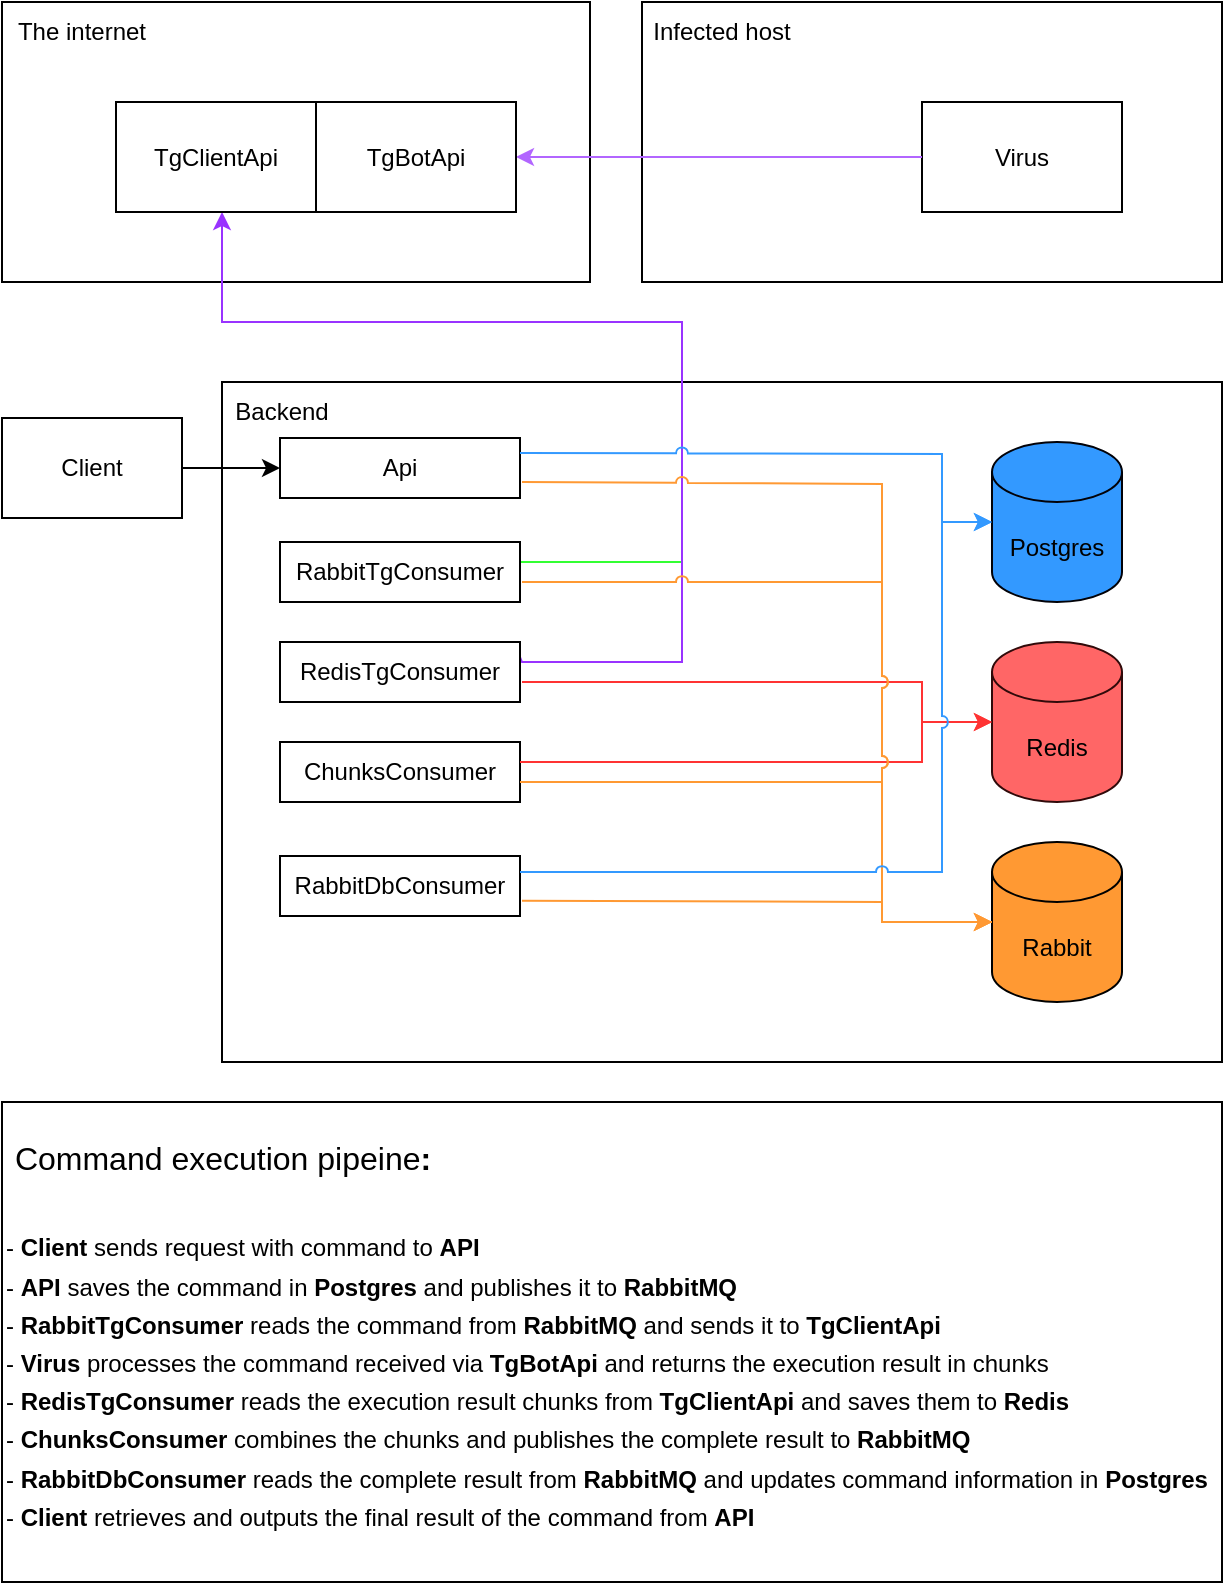 <mxfile version="24.7.8">
  <diagram name="Страница — 1" id="8RHW3M6nzMlMI29g0lGX">
    <mxGraphModel dx="1425" dy="765" grid="1" gridSize="10" guides="1" tooltips="1" connect="1" arrows="1" fold="1" page="1" pageScale="1" pageWidth="827" pageHeight="1169" math="0" shadow="0">
      <root>
        <mxCell id="0" />
        <mxCell id="1" parent="0" />
        <mxCell id="p4qJSec3pu2d2igqrVUd-16" value="" style="rounded=0;whiteSpace=wrap;html=1;" vertex="1" parent="1">
          <mxGeometry x="120" y="650" width="610" height="240" as="geometry" />
        </mxCell>
        <mxCell id="1f-XYBTSKVgZjsaehHIl-2" value="" style="rounded=0;whiteSpace=wrap;html=1;" parent="1" vertex="1">
          <mxGeometry x="120" y="100" width="294" height="140" as="geometry" />
        </mxCell>
        <mxCell id="1f-XYBTSKVgZjsaehHIl-3" value="The internet" style="text;html=1;align=center;verticalAlign=middle;whiteSpace=wrap;rounded=0;" parent="1" vertex="1">
          <mxGeometry x="120" y="100" width="80" height="30" as="geometry" />
        </mxCell>
        <mxCell id="1f-XYBTSKVgZjsaehHIl-4" value="" style="rounded=0;whiteSpace=wrap;html=1;movable=1;resizable=1;rotatable=1;deletable=1;editable=1;locked=0;connectable=1;" parent="1" vertex="1">
          <mxGeometry x="230" y="290" width="500" height="340" as="geometry" />
        </mxCell>
        <mxCell id="1f-XYBTSKVgZjsaehHIl-5" value="Backend" style="text;html=1;align=center;verticalAlign=middle;whiteSpace=wrap;rounded=0;" parent="1" vertex="1">
          <mxGeometry x="230" y="290" width="60" height="30" as="geometry" />
        </mxCell>
        <mxCell id="p4qJSec3pu2d2igqrVUd-15" style="edgeStyle=orthogonalEdgeStyle;rounded=0;orthogonalLoop=1;jettySize=auto;html=1;" edge="1" parent="1" source="1f-XYBTSKVgZjsaehHIl-6" target="1f-XYBTSKVgZjsaehHIl-14">
          <mxGeometry relative="1" as="geometry" />
        </mxCell>
        <mxCell id="1f-XYBTSKVgZjsaehHIl-6" value="Client" style="rounded=0;whiteSpace=wrap;html=1;" parent="1" vertex="1">
          <mxGeometry x="120" y="308" width="90" height="50" as="geometry" />
        </mxCell>
        <mxCell id="1f-XYBTSKVgZjsaehHIl-11" value="Postgres" style="shape=cylinder3;whiteSpace=wrap;html=1;boundedLbl=1;backgroundOutline=1;size=15;strokeColor=#020208;fillColor=#3399FF;" parent="1" vertex="1">
          <mxGeometry x="615" y="320" width="65" height="80" as="geometry" />
        </mxCell>
        <mxCell id="1f-XYBTSKVgZjsaehHIl-14" value="Api" style="rounded=0;whiteSpace=wrap;html=1;" parent="1" vertex="1">
          <mxGeometry x="259" y="318" width="120" height="30" as="geometry" />
        </mxCell>
        <mxCell id="p4qJSec3pu2d2igqrVUd-11" style="edgeStyle=orthogonalEdgeStyle;rounded=0;orthogonalLoop=1;jettySize=auto;html=1;endArrow=none;endFill=0;jumpStyle=arc;strokeColor=#33FF33;" edge="1" parent="1" source="1f-XYBTSKVgZjsaehHIl-15">
          <mxGeometry relative="1" as="geometry">
            <mxPoint x="460" y="370" as="targetPoint" />
            <Array as="points">
              <mxPoint x="460" y="380" />
            </Array>
          </mxGeometry>
        </mxCell>
        <mxCell id="1f-XYBTSKVgZjsaehHIl-15" value="RabbitTgConsumer" style="rounded=0;whiteSpace=wrap;html=1;" parent="1" vertex="1">
          <mxGeometry x="259" y="370" width="120" height="30" as="geometry" />
        </mxCell>
        <mxCell id="p4qJSec3pu2d2igqrVUd-5" style="edgeStyle=orthogonalEdgeStyle;rounded=0;orthogonalLoop=1;jettySize=auto;html=1;exitX=1;exitY=0.25;exitDx=0;exitDy=0;jumpStyle=arc;strokeColor=#9933FF;" edge="1" parent="1" source="1f-XYBTSKVgZjsaehHIl-17" target="1f-XYBTSKVgZjsaehHIl-8">
          <mxGeometry relative="1" as="geometry">
            <Array as="points">
              <mxPoint x="380" y="430" />
              <mxPoint x="460" y="430" />
              <mxPoint x="460" y="260" />
              <mxPoint x="230" y="260" />
            </Array>
          </mxGeometry>
        </mxCell>
        <mxCell id="1f-XYBTSKVgZjsaehHIl-17" value="RedisTgConsumer" style="rounded=0;whiteSpace=wrap;html=1;" parent="1" vertex="1">
          <mxGeometry x="259" y="420" width="120" height="30" as="geometry" />
        </mxCell>
        <mxCell id="1f-XYBTSKVgZjsaehHIl-18" value="ChunksConsumer" style="rounded=0;whiteSpace=wrap;html=1;" parent="1" vertex="1">
          <mxGeometry x="259" y="470" width="120" height="30" as="geometry" />
        </mxCell>
        <mxCell id="1f-XYBTSKVgZjsaehHIl-19" value="RabbitDbConsumer" style="rounded=0;whiteSpace=wrap;html=1;" parent="1" vertex="1">
          <mxGeometry x="259" y="527" width="120" height="30" as="geometry" />
        </mxCell>
        <mxCell id="1f-XYBTSKVgZjsaehHIl-21" value="Redis" style="shape=cylinder3;whiteSpace=wrap;html=1;boundedLbl=1;backgroundOutline=1;size=15;strokeColor=#300A0A;fillColor=#FF6666;" parent="1" vertex="1">
          <mxGeometry x="615" y="420" width="65" height="80" as="geometry" />
        </mxCell>
        <mxCell id="1f-XYBTSKVgZjsaehHIl-22" value="Rabbit" style="shape=cylinder3;whiteSpace=wrap;html=1;boundedLbl=1;backgroundOutline=1;size=15;fillColor=#FF9933;" parent="1" vertex="1">
          <mxGeometry x="615" y="520" width="65" height="80" as="geometry" />
        </mxCell>
        <mxCell id="1f-XYBTSKVgZjsaehHIl-23" value="" style="rounded=0;whiteSpace=wrap;html=1;" parent="1" vertex="1">
          <mxGeometry x="440" y="100" width="290" height="140" as="geometry" />
        </mxCell>
        <mxCell id="1f-XYBTSKVgZjsaehHIl-24" value="Virus" style="rounded=0;whiteSpace=wrap;html=1;" parent="1" vertex="1">
          <mxGeometry x="580" y="150" width="100" height="55" as="geometry" />
        </mxCell>
        <mxCell id="1f-XYBTSKVgZjsaehHIl-26" value="Infected host" style="text;html=1;align=center;verticalAlign=middle;whiteSpace=wrap;rounded=0;" parent="1" vertex="1">
          <mxGeometry x="440" y="100" width="80" height="30" as="geometry" />
        </mxCell>
        <mxCell id="1f-XYBTSKVgZjsaehHIl-27" value="&lt;h1 style=&quot;margin-top: 0px; line-height: 160%;&quot;&gt;&lt;span style=&quot;font-size: 16px; font-weight: 400;&quot;&gt;&amp;nbsp;Command execution pipeine&lt;/span&gt;&lt;span style=&quot;font-size: 16px;&quot;&gt;:&lt;/span&gt;&lt;/h1&gt;&lt;div style=&quot;line-height: 160%;&quot;&gt;&lt;span style=&quot;background-color: initial;&quot;&gt;- &lt;b&gt;Client &lt;/b&gt;sends request with command to &lt;b&gt;API&lt;/b&gt;&lt;/span&gt;&lt;/div&gt;&lt;div style=&quot;line-height: 160%;&quot;&gt;&lt;span style=&quot;background-color: initial;&quot;&gt;- &lt;b&gt;API &lt;/b&gt;saves the command in &lt;b&gt;Postgres &lt;/b&gt;and publishes it to &lt;b&gt;RabbitMQ&lt;/b&gt;&lt;/span&gt;&lt;/div&gt;&lt;div style=&quot;line-height: 160%;&quot;&gt;&lt;span style=&quot;background-color: initial;&quot;&gt;- &lt;b&gt;RabbitTgConsumer&lt;/b&gt; reads the command from &lt;b&gt;RabbitMQ &lt;/b&gt;and sends it to &lt;b&gt;TgClientApi&lt;/b&gt;&lt;/span&gt;&lt;/div&gt;&lt;div style=&quot;line-height: 160%;&quot;&gt;&lt;span style=&quot;background-color: initial;&quot;&gt;- &lt;b&gt;Virus &lt;/b&gt;processes the command received via &lt;b&gt;TgBotApi &lt;/b&gt;and returns the execution result in chunks&lt;/span&gt;&lt;/div&gt;&lt;div style=&quot;line-height: 160%;&quot;&gt;&lt;span style=&quot;background-color: initial;&quot;&gt;- &lt;b&gt;RedisTgConsumer &lt;/b&gt;reads the execution result chunks from &lt;b&gt;TgClientApi &lt;/b&gt;and saves them to &lt;b&gt;Redis&lt;/b&gt;&lt;/span&gt;&lt;/div&gt;&lt;div style=&quot;line-height: 160%;&quot;&gt;&lt;span style=&quot;background-color: initial;&quot;&gt;- &lt;b&gt;ChunksConsumer &lt;/b&gt;combines the chunks and publishes the complete result to &lt;b&gt;RabbitMQ&lt;/b&gt;&lt;/span&gt;&lt;/div&gt;&lt;div style=&quot;line-height: 160%;&quot;&gt;&lt;span style=&quot;background-color: initial;&quot;&gt;- &lt;b&gt;RabbitDbConsumer &lt;/b&gt;reads the complete result from &lt;b&gt;RabbitMQ &lt;/b&gt;and updates command information in &lt;b&gt;Postgres&lt;/b&gt;&lt;/span&gt;&lt;/div&gt;&lt;div style=&quot;line-height: 160%;&quot;&gt;&lt;span style=&quot;background-color: initial;&quot;&gt;-&amp;nbsp;&lt;b&gt;Client &lt;/b&gt;retrieves and outputs the final result of the command from&amp;nbsp;&lt;/span&gt;&lt;span style=&quot;background-color: initial;&quot;&gt;&lt;b&gt;API&lt;/b&gt;&lt;/span&gt;&lt;/div&gt;&lt;div style=&quot;line-height: 160%;&quot;&gt;&lt;span style=&quot;font-size: 16px; background-color: initial;&quot;&gt;&lt;br&gt;&lt;/span&gt;&lt;/div&gt;" style="text;html=1;whiteSpace=wrap;overflow=hidden;rounded=0;" parent="1" vertex="1">
          <mxGeometry x="120" y="650" width="610" height="220" as="geometry" />
        </mxCell>
        <mxCell id="1f-XYBTSKVgZjsaehHIl-44" value="" style="endArrow=classic;html=1;rounded=0;entryX=1;entryY=0.5;entryDx=0;entryDy=0;jumpStyle=arc;strokeColor=#B266FF;" parent="1" target="1f-XYBTSKVgZjsaehHIl-25" edge="1" source="1f-XYBTSKVgZjsaehHIl-24">
          <mxGeometry width="50" height="50" relative="1" as="geometry">
            <mxPoint x="615" y="146" as="sourcePoint" />
            <mxPoint x="355" y="146.25" as="targetPoint" />
          </mxGeometry>
        </mxCell>
        <mxCell id="1f-XYBTSKVgZjsaehHIl-64" value="" style="endArrow=classic;html=1;rounded=0;entryX=0;entryY=0.5;entryDx=0;entryDy=0;entryPerimeter=0;exitX=1;exitY=0.25;exitDx=0;exitDy=0;fillColor=#dae8fc;strokeColor=#3399FF;jumpStyle=arc;" parent="1" target="1f-XYBTSKVgZjsaehHIl-11" edge="1" source="1f-XYBTSKVgZjsaehHIl-14">
          <mxGeometry width="50" height="50" relative="1" as="geometry">
            <mxPoint x="380" y="320" as="sourcePoint" />
            <mxPoint x="520.01" y="320.08" as="targetPoint" />
            <Array as="points">
              <mxPoint x="590" y="326" />
              <mxPoint x="590" y="360" />
            </Array>
          </mxGeometry>
        </mxCell>
        <mxCell id="p4qJSec3pu2d2igqrVUd-3" style="edgeStyle=orthogonalEdgeStyle;rounded=0;orthogonalLoop=1;jettySize=auto;html=1;jumpStyle=arc;strokeColor=#FF3333;" edge="1" parent="1" source="1f-XYBTSKVgZjsaehHIl-18" target="1f-XYBTSKVgZjsaehHIl-21">
          <mxGeometry relative="1" as="geometry">
            <Array as="points">
              <mxPoint x="580" y="480" />
              <mxPoint x="580" y="460" />
            </Array>
          </mxGeometry>
        </mxCell>
        <mxCell id="1f-XYBTSKVgZjsaehHIl-50" value="" style="endArrow=classic;html=1;rounded=0;entryX=0;entryY=0.5;entryDx=0;entryDy=0;entryPerimeter=0;fillColor=#f5f5f5;strokeColor=#FF3333;jumpStyle=arc;" parent="1" target="1f-XYBTSKVgZjsaehHIl-21" edge="1">
          <mxGeometry width="50" height="50" relative="1" as="geometry">
            <mxPoint x="380" y="440" as="sourcePoint" />
            <mxPoint x="607.5" y="445" as="targetPoint" />
            <Array as="points">
              <mxPoint x="580" y="440" />
              <mxPoint x="580" y="460" />
            </Array>
          </mxGeometry>
        </mxCell>
        <mxCell id="1f-XYBTSKVgZjsaehHIl-31" value="" style="endArrow=none;html=1;rounded=0;entryX=0;entryY=0.5;entryDx=0;entryDy=0;entryPerimeter=0;fillColor=#f8cecc;strokeColor=#FF9933;endFill=0;edgeStyle=orthogonalEdgeStyle;jumpStyle=arc;" parent="1" target="1f-XYBTSKVgZjsaehHIl-22" edge="1">
          <mxGeometry width="50" height="50" relative="1" as="geometry">
            <mxPoint x="380" y="340" as="sourcePoint" />
            <mxPoint x="610" y="550" as="targetPoint" />
            <Array as="points">
              <mxPoint x="380" y="341" />
              <mxPoint x="560" y="341" />
              <mxPoint x="560" y="560" />
            </Array>
          </mxGeometry>
        </mxCell>
        <mxCell id="1f-XYBTSKVgZjsaehHIl-33" value="" style="endArrow=classic;html=1;rounded=0;fillColor=#f8cecc;strokeColor=#FF9933;endFill=1;entryX=0;entryY=0.5;entryDx=0;entryDy=0;entryPerimeter=0;jumpStyle=arc;" parent="1" target="1f-XYBTSKVgZjsaehHIl-22" edge="1">
          <mxGeometry width="50" height="50" relative="1" as="geometry">
            <mxPoint x="380" y="390" as="sourcePoint" />
            <mxPoint x="520" y="520" as="targetPoint" />
            <Array as="points">
              <mxPoint x="560" y="390" />
              <mxPoint x="560" y="560" />
            </Array>
          </mxGeometry>
        </mxCell>
        <mxCell id="1f-XYBTSKVgZjsaehHIl-57" value="" style="endArrow=classic;html=1;rounded=0;fillColor=#f8cecc;strokeColor=#FF9933;entryX=0;entryY=0.5;entryDx=0;entryDy=0;entryPerimeter=0;jumpStyle=arc;" parent="1" target="1f-XYBTSKVgZjsaehHIl-22" edge="1">
          <mxGeometry width="50" height="50" relative="1" as="geometry">
            <mxPoint x="380" y="549.35" as="sourcePoint" />
            <mxPoint x="560" y="550" as="targetPoint" />
            <Array as="points">
              <mxPoint x="560" y="550" />
              <mxPoint x="560" y="560" />
            </Array>
          </mxGeometry>
        </mxCell>
        <mxCell id="p4qJSec3pu2d2igqrVUd-12" style="edgeStyle=orthogonalEdgeStyle;rounded=0;orthogonalLoop=1;jettySize=auto;html=1;entryX=0;entryY=0.5;entryDx=0;entryDy=0;entryPerimeter=0;strokeColor=#FF9933;" edge="1" parent="1" source="1f-XYBTSKVgZjsaehHIl-18" target="1f-XYBTSKVgZjsaehHIl-22">
          <mxGeometry relative="1" as="geometry">
            <Array as="points">
              <mxPoint x="560" y="490" />
              <mxPoint x="560" y="560" />
            </Array>
          </mxGeometry>
        </mxCell>
        <mxCell id="p4qJSec3pu2d2igqrVUd-8" style="edgeStyle=orthogonalEdgeStyle;rounded=0;orthogonalLoop=1;jettySize=auto;html=1;entryX=0;entryY=0.5;entryDx=0;entryDy=0;entryPerimeter=0;jumpStyle=arc;strokeColor=#3399FF;" edge="1" parent="1" source="1f-XYBTSKVgZjsaehHIl-19" target="1f-XYBTSKVgZjsaehHIl-11">
          <mxGeometry relative="1" as="geometry">
            <Array as="points">
              <mxPoint x="590" y="535" />
              <mxPoint x="590" y="360" />
            </Array>
          </mxGeometry>
        </mxCell>
        <mxCell id="p4qJSec3pu2d2igqrVUd-13" value="" style="group" vertex="1" connectable="0" parent="1">
          <mxGeometry x="177" y="150" width="200" height="55" as="geometry" />
        </mxCell>
        <mxCell id="1f-XYBTSKVgZjsaehHIl-8" value="TgClientApi" style="rounded=0;whiteSpace=wrap;html=1;" parent="p4qJSec3pu2d2igqrVUd-13" vertex="1">
          <mxGeometry width="100" height="55" as="geometry" />
        </mxCell>
        <mxCell id="1f-XYBTSKVgZjsaehHIl-25" value="TgBotApi" style="rounded=0;whiteSpace=wrap;html=1;" parent="p4qJSec3pu2d2igqrVUd-13" vertex="1">
          <mxGeometry x="100" width="100" height="55" as="geometry" />
        </mxCell>
      </root>
    </mxGraphModel>
  </diagram>
</mxfile>
